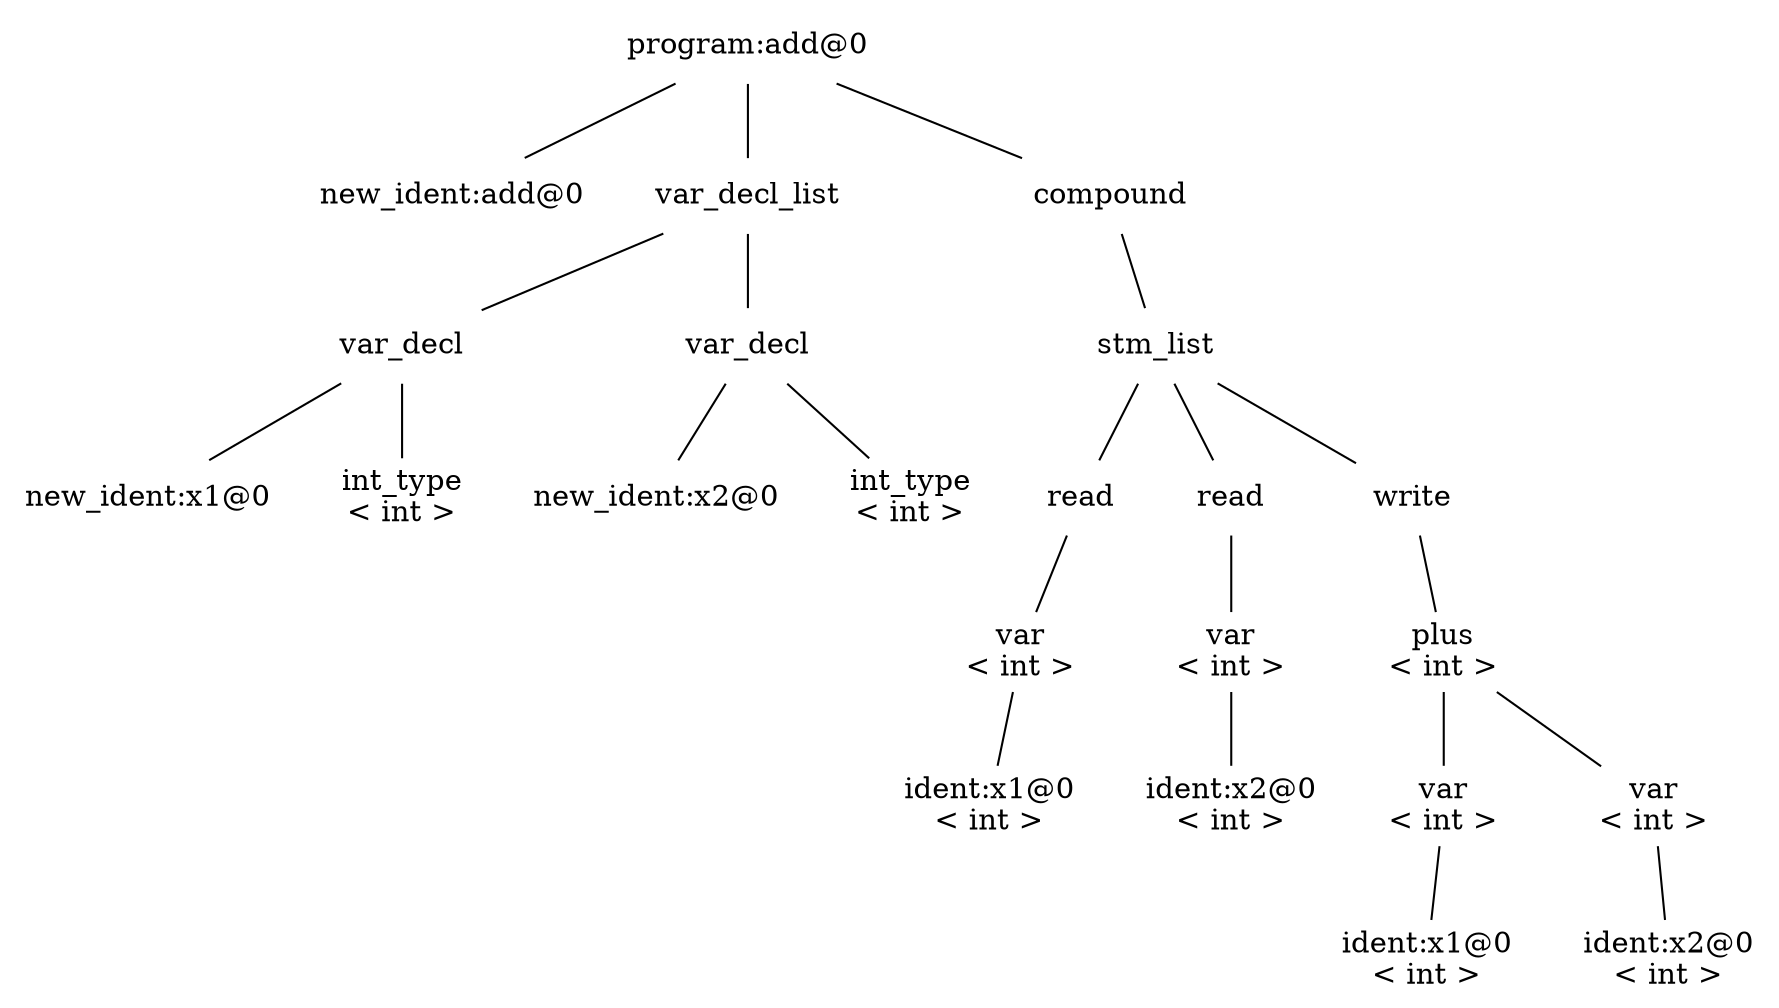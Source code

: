 digraph ast3_add {
size="20,20"
node [shape=plaintext]
edge [dir=none]
n22 [label="program:add@0"]
n0 [label="new_ident:add@0"]

n22 -> n0;
n7 [label="var_decl_list"]
n3 [label="var_decl"]
n1 [label="new_ident:x1@0"]

n3 -> n1;
n2 [label="int_type\n< int >"]

n3 -> n2;

n7 -> n3;
n6 [label="var_decl"]
n4 [label="new_ident:x2@0"]

n6 -> n4;
n5 [label="int_type\n< int >"]

n6 -> n5;

n7 -> n6;

n22 -> n7;
n21 [label="compound"]
n20 [label="stm_list"]
n10 [label="read"]
n9 [label="var\n< int >"]
n8 [label="ident:x1@0\n< int >"]

n9 -> n8;

n10 -> n9;

n20 -> n10;
n13 [label="read"]
n12 [label="var\n< int >"]
n11 [label="ident:x2@0\n< int >"]

n12 -> n11;

n13 -> n12;

n20 -> n13;
n19 [label="write"]
n18 [label="plus\n< int >"]
n15 [label="var\n< int >"]
n14 [label="ident:x1@0\n< int >"]

n15 -> n14;

n18 -> n15;
n17 [label="var\n< int >"]
n16 [label="ident:x2@0\n< int >"]

n17 -> n16;

n18 -> n17;

n19 -> n18;

n20 -> n19;

n21 -> n20;

n22 -> n21;
}

